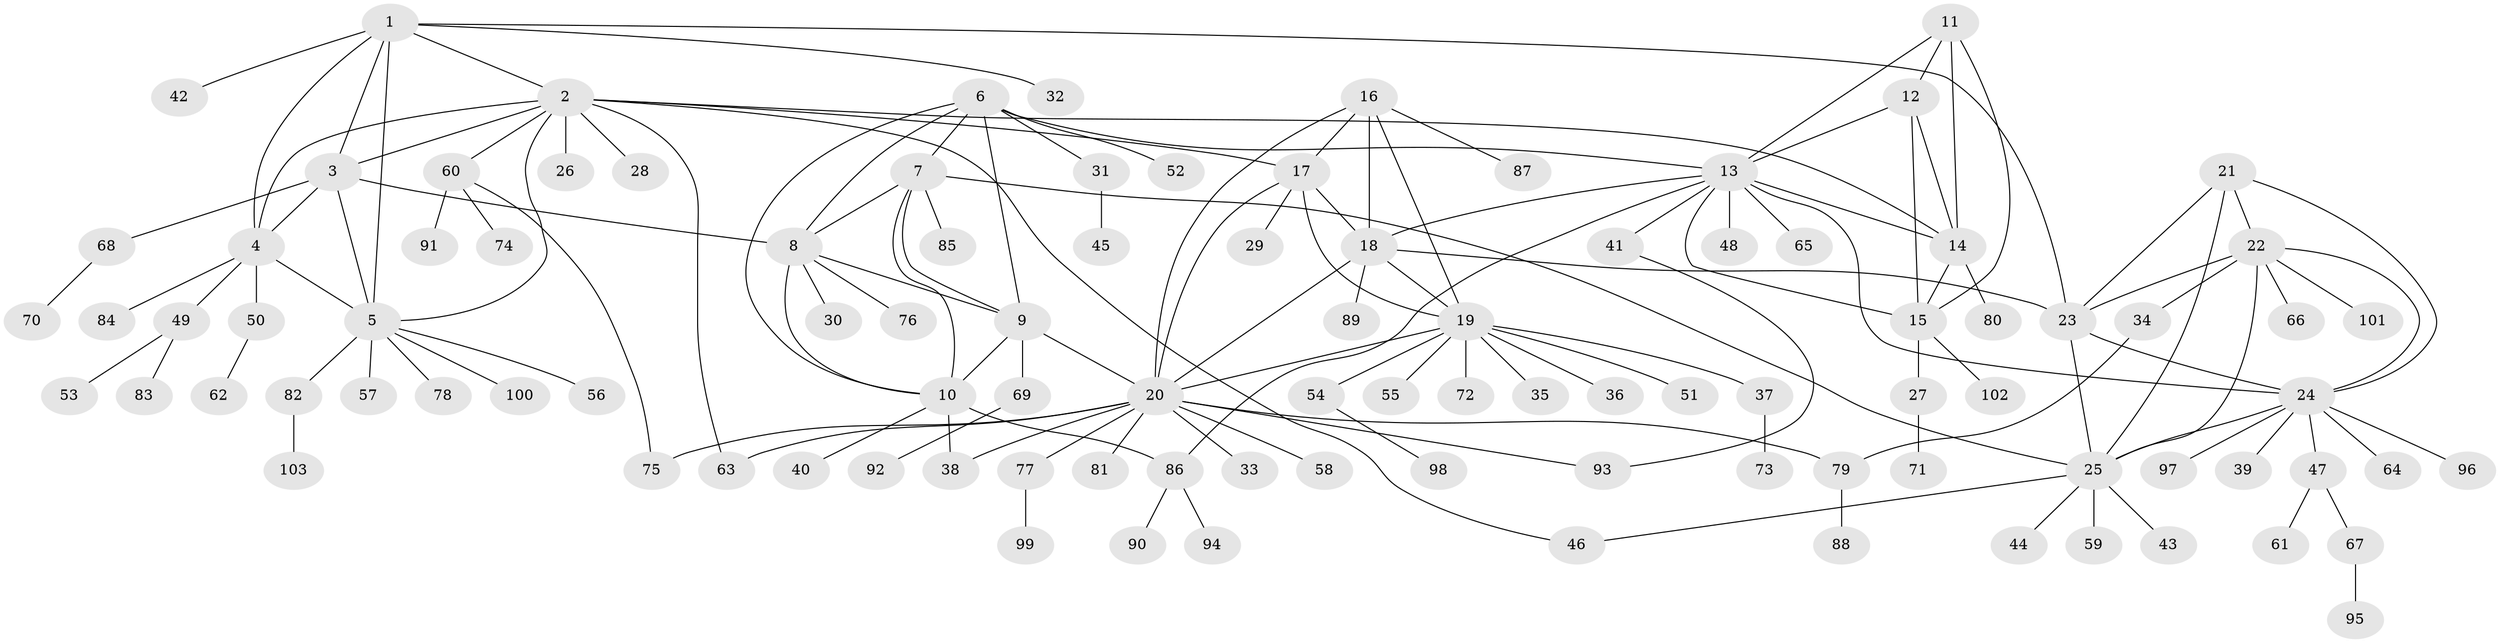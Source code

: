 // Generated by graph-tools (version 1.1) at 2025/54/03/09/25 04:54:04]
// undirected, 103 vertices, 145 edges
graph export_dot {
graph [start="1"]
  node [color=gray90,style=filled];
  1;
  2;
  3;
  4;
  5;
  6;
  7;
  8;
  9;
  10;
  11;
  12;
  13;
  14;
  15;
  16;
  17;
  18;
  19;
  20;
  21;
  22;
  23;
  24;
  25;
  26;
  27;
  28;
  29;
  30;
  31;
  32;
  33;
  34;
  35;
  36;
  37;
  38;
  39;
  40;
  41;
  42;
  43;
  44;
  45;
  46;
  47;
  48;
  49;
  50;
  51;
  52;
  53;
  54;
  55;
  56;
  57;
  58;
  59;
  60;
  61;
  62;
  63;
  64;
  65;
  66;
  67;
  68;
  69;
  70;
  71;
  72;
  73;
  74;
  75;
  76;
  77;
  78;
  79;
  80;
  81;
  82;
  83;
  84;
  85;
  86;
  87;
  88;
  89;
  90;
  91;
  92;
  93;
  94;
  95;
  96;
  97;
  98;
  99;
  100;
  101;
  102;
  103;
  1 -- 2;
  1 -- 3;
  1 -- 4;
  1 -- 5;
  1 -- 23;
  1 -- 32;
  1 -- 42;
  2 -- 3;
  2 -- 4;
  2 -- 5;
  2 -- 14;
  2 -- 17;
  2 -- 26;
  2 -- 28;
  2 -- 46;
  2 -- 60;
  2 -- 63;
  3 -- 4;
  3 -- 5;
  3 -- 8;
  3 -- 68;
  4 -- 5;
  4 -- 49;
  4 -- 50;
  4 -- 84;
  5 -- 56;
  5 -- 57;
  5 -- 78;
  5 -- 82;
  5 -- 100;
  6 -- 7;
  6 -- 8;
  6 -- 9;
  6 -- 10;
  6 -- 13;
  6 -- 31;
  6 -- 52;
  7 -- 8;
  7 -- 9;
  7 -- 10;
  7 -- 25;
  7 -- 85;
  8 -- 9;
  8 -- 10;
  8 -- 30;
  8 -- 76;
  9 -- 10;
  9 -- 20;
  9 -- 69;
  10 -- 38;
  10 -- 40;
  10 -- 86;
  11 -- 12;
  11 -- 13;
  11 -- 14;
  11 -- 15;
  12 -- 13;
  12 -- 14;
  12 -- 15;
  13 -- 14;
  13 -- 15;
  13 -- 18;
  13 -- 24;
  13 -- 41;
  13 -- 48;
  13 -- 65;
  13 -- 86;
  14 -- 15;
  14 -- 80;
  15 -- 27;
  15 -- 102;
  16 -- 17;
  16 -- 18;
  16 -- 19;
  16 -- 20;
  16 -- 87;
  17 -- 18;
  17 -- 19;
  17 -- 20;
  17 -- 29;
  18 -- 19;
  18 -- 20;
  18 -- 23;
  18 -- 89;
  19 -- 20;
  19 -- 35;
  19 -- 36;
  19 -- 37;
  19 -- 51;
  19 -- 54;
  19 -- 55;
  19 -- 72;
  20 -- 33;
  20 -- 38;
  20 -- 58;
  20 -- 63;
  20 -- 75;
  20 -- 77;
  20 -- 79;
  20 -- 81;
  20 -- 93;
  21 -- 22;
  21 -- 23;
  21 -- 24;
  21 -- 25;
  22 -- 23;
  22 -- 24;
  22 -- 25;
  22 -- 34;
  22 -- 66;
  22 -- 101;
  23 -- 24;
  23 -- 25;
  24 -- 25;
  24 -- 39;
  24 -- 47;
  24 -- 64;
  24 -- 96;
  24 -- 97;
  25 -- 43;
  25 -- 44;
  25 -- 46;
  25 -- 59;
  27 -- 71;
  31 -- 45;
  34 -- 79;
  37 -- 73;
  41 -- 93;
  47 -- 61;
  47 -- 67;
  49 -- 53;
  49 -- 83;
  50 -- 62;
  54 -- 98;
  60 -- 74;
  60 -- 75;
  60 -- 91;
  67 -- 95;
  68 -- 70;
  69 -- 92;
  77 -- 99;
  79 -- 88;
  82 -- 103;
  86 -- 90;
  86 -- 94;
}
